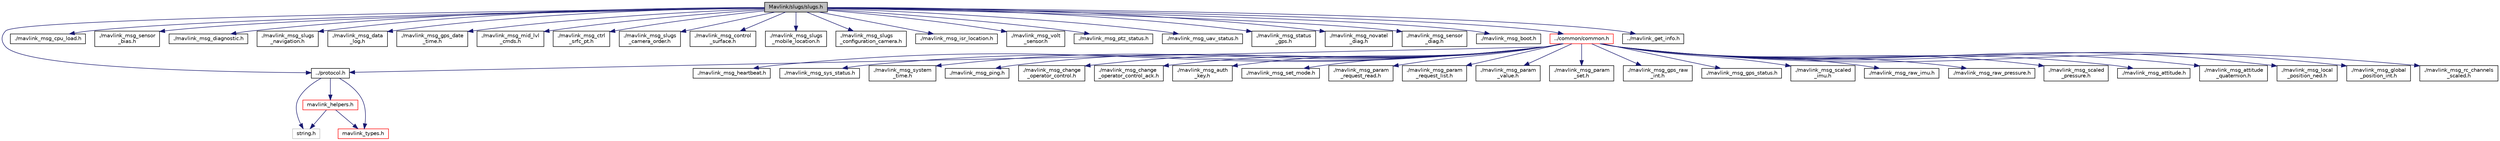 digraph "Mavlink/slugs/slugs.h"
{
  edge [fontname="Helvetica",fontsize="10",labelfontname="Helvetica",labelfontsize="10"];
  node [fontname="Helvetica",fontsize="10",shape=record];
  Node0 [label="Mavlink/slugs/slugs.h",height=0.2,width=0.4,color="black", fillcolor="grey75", style="filled", fontcolor="black"];
  Node0 -> Node1 [color="midnightblue",fontsize="10",style="solid",fontname="Helvetica"];
  Node1 [label="../protocol.h",height=0.2,width=0.4,color="black", fillcolor="white", style="filled",URL="$protocol_8h_source.html"];
  Node1 -> Node2 [color="midnightblue",fontsize="10",style="solid",fontname="Helvetica"];
  Node2 [label="string.h",height=0.2,width=0.4,color="grey75", fillcolor="white", style="filled"];
  Node1 -> Node3 [color="midnightblue",fontsize="10",style="solid",fontname="Helvetica"];
  Node3 [label="mavlink_types.h",height=0.2,width=0.4,color="red", fillcolor="white", style="filled",URL="$mavlink__types_8h_source.html"];
  Node1 -> Node5 [color="midnightblue",fontsize="10",style="solid",fontname="Helvetica"];
  Node5 [label="mavlink_helpers.h",height=0.2,width=0.4,color="red", fillcolor="white", style="filled",URL="$mavlink__helpers_8h_source.html"];
  Node5 -> Node2 [color="midnightblue",fontsize="10",style="solid",fontname="Helvetica"];
  Node5 -> Node3 [color="midnightblue",fontsize="10",style="solid",fontname="Helvetica"];
  Node0 -> Node11 [color="midnightblue",fontsize="10",style="solid",fontname="Helvetica"];
  Node11 [label="./mavlink_msg_cpu_load.h",height=0.2,width=0.4,color="black", fillcolor="white", style="filled",URL="$mavlink__msg__cpu__load_8h_source.html"];
  Node0 -> Node12 [color="midnightblue",fontsize="10",style="solid",fontname="Helvetica"];
  Node12 [label="./mavlink_msg_sensor\l_bias.h",height=0.2,width=0.4,color="black", fillcolor="white", style="filled",URL="$mavlink__msg__sensor__bias_8h_source.html"];
  Node0 -> Node13 [color="midnightblue",fontsize="10",style="solid",fontname="Helvetica"];
  Node13 [label="./mavlink_msg_diagnostic.h",height=0.2,width=0.4,color="black", fillcolor="white", style="filled",URL="$mavlink__msg__diagnostic_8h_source.html"];
  Node0 -> Node14 [color="midnightblue",fontsize="10",style="solid",fontname="Helvetica"];
  Node14 [label="./mavlink_msg_slugs\l_navigation.h",height=0.2,width=0.4,color="black", fillcolor="white", style="filled",URL="$mavlink__msg__slugs__navigation_8h_source.html"];
  Node0 -> Node15 [color="midnightblue",fontsize="10",style="solid",fontname="Helvetica"];
  Node15 [label="./mavlink_msg_data\l_log.h",height=0.2,width=0.4,color="black", fillcolor="white", style="filled",URL="$mavlink__msg__data__log_8h_source.html"];
  Node0 -> Node16 [color="midnightblue",fontsize="10",style="solid",fontname="Helvetica"];
  Node16 [label="./mavlink_msg_gps_date\l_time.h",height=0.2,width=0.4,color="black", fillcolor="white", style="filled",URL="$mavlink__msg__gps__date__time_8h_source.html"];
  Node0 -> Node17 [color="midnightblue",fontsize="10",style="solid",fontname="Helvetica"];
  Node17 [label="./mavlink_msg_mid_lvl\l_cmds.h",height=0.2,width=0.4,color="black", fillcolor="white", style="filled",URL="$mavlink__msg__mid__lvl__cmds_8h_source.html"];
  Node0 -> Node18 [color="midnightblue",fontsize="10",style="solid",fontname="Helvetica"];
  Node18 [label="./mavlink_msg_ctrl\l_srfc_pt.h",height=0.2,width=0.4,color="black", fillcolor="white", style="filled",URL="$mavlink__msg__ctrl__srfc__pt_8h_source.html"];
  Node0 -> Node19 [color="midnightblue",fontsize="10",style="solid",fontname="Helvetica"];
  Node19 [label="./mavlink_msg_slugs\l_camera_order.h",height=0.2,width=0.4,color="black", fillcolor="white", style="filled",URL="$mavlink__msg__slugs__camera__order_8h_source.html"];
  Node0 -> Node20 [color="midnightblue",fontsize="10",style="solid",fontname="Helvetica"];
  Node20 [label="./mavlink_msg_control\l_surface.h",height=0.2,width=0.4,color="black", fillcolor="white", style="filled",URL="$mavlink__msg__control__surface_8h_source.html"];
  Node0 -> Node21 [color="midnightblue",fontsize="10",style="solid",fontname="Helvetica"];
  Node21 [label="./mavlink_msg_slugs\l_mobile_location.h",height=0.2,width=0.4,color="black", fillcolor="white", style="filled",URL="$mavlink__msg__slugs__mobile__location_8h_source.html"];
  Node0 -> Node22 [color="midnightblue",fontsize="10",style="solid",fontname="Helvetica"];
  Node22 [label="./mavlink_msg_slugs\l_configuration_camera.h",height=0.2,width=0.4,color="black", fillcolor="white", style="filled",URL="$mavlink__msg__slugs__configuration__camera_8h_source.html"];
  Node0 -> Node23 [color="midnightblue",fontsize="10",style="solid",fontname="Helvetica"];
  Node23 [label="./mavlink_msg_isr_location.h",height=0.2,width=0.4,color="black", fillcolor="white", style="filled",URL="$mavlink__msg__isr__location_8h_source.html"];
  Node0 -> Node24 [color="midnightblue",fontsize="10",style="solid",fontname="Helvetica"];
  Node24 [label="./mavlink_msg_volt\l_sensor.h",height=0.2,width=0.4,color="black", fillcolor="white", style="filled",URL="$mavlink__msg__volt__sensor_8h_source.html"];
  Node0 -> Node25 [color="midnightblue",fontsize="10",style="solid",fontname="Helvetica"];
  Node25 [label="./mavlink_msg_ptz_status.h",height=0.2,width=0.4,color="black", fillcolor="white", style="filled",URL="$mavlink__msg__ptz__status_8h_source.html"];
  Node0 -> Node26 [color="midnightblue",fontsize="10",style="solid",fontname="Helvetica"];
  Node26 [label="./mavlink_msg_uav_status.h",height=0.2,width=0.4,color="black", fillcolor="white", style="filled",URL="$mavlink__msg__uav__status_8h_source.html"];
  Node0 -> Node27 [color="midnightblue",fontsize="10",style="solid",fontname="Helvetica"];
  Node27 [label="./mavlink_msg_status\l_gps.h",height=0.2,width=0.4,color="black", fillcolor="white", style="filled",URL="$mavlink__msg__status__gps_8h_source.html"];
  Node0 -> Node28 [color="midnightblue",fontsize="10",style="solid",fontname="Helvetica"];
  Node28 [label="./mavlink_msg_novatel\l_diag.h",height=0.2,width=0.4,color="black", fillcolor="white", style="filled",URL="$mavlink__msg__novatel__diag_8h_source.html"];
  Node0 -> Node29 [color="midnightblue",fontsize="10",style="solid",fontname="Helvetica"];
  Node29 [label="./mavlink_msg_sensor\l_diag.h",height=0.2,width=0.4,color="black", fillcolor="white", style="filled",URL="$mavlink__msg__sensor__diag_8h_source.html"];
  Node0 -> Node30 [color="midnightblue",fontsize="10",style="solid",fontname="Helvetica"];
  Node30 [label="./mavlink_msg_boot.h",height=0.2,width=0.4,color="black", fillcolor="white", style="filled",URL="$mavlink__msg__boot_8h_source.html"];
  Node0 -> Node31 [color="midnightblue",fontsize="10",style="solid",fontname="Helvetica"];
  Node31 [label="../common/common.h",height=0.2,width=0.4,color="red", fillcolor="white", style="filled",URL="$common_8h.html",tooltip="MAVLink comm protocol generated from common.xml. "];
  Node31 -> Node1 [color="midnightblue",fontsize="10",style="solid",fontname="Helvetica"];
  Node31 -> Node32 [color="midnightblue",fontsize="10",style="solid",fontname="Helvetica"];
  Node32 [label="./mavlink_msg_heartbeat.h",height=0.2,width=0.4,color="black", fillcolor="white", style="filled",URL="$common_2mavlink__msg__heartbeat_8h_source.html"];
  Node31 -> Node33 [color="midnightblue",fontsize="10",style="solid",fontname="Helvetica"];
  Node33 [label="./mavlink_msg_sys_status.h",height=0.2,width=0.4,color="black", fillcolor="white", style="filled",URL="$mavlink__msg__sys__status_8h_source.html"];
  Node31 -> Node34 [color="midnightblue",fontsize="10",style="solid",fontname="Helvetica"];
  Node34 [label="./mavlink_msg_system\l_time.h",height=0.2,width=0.4,color="black", fillcolor="white", style="filled",URL="$mavlink__msg__system__time_8h_source.html"];
  Node31 -> Node35 [color="midnightblue",fontsize="10",style="solid",fontname="Helvetica"];
  Node35 [label="./mavlink_msg_ping.h",height=0.2,width=0.4,color="black", fillcolor="white", style="filled",URL="$mavlink__msg__ping_8h_source.html"];
  Node31 -> Node36 [color="midnightblue",fontsize="10",style="solid",fontname="Helvetica"];
  Node36 [label="./mavlink_msg_change\l_operator_control.h",height=0.2,width=0.4,color="black", fillcolor="white", style="filled",URL="$mavlink__msg__change__operator__control_8h_source.html"];
  Node31 -> Node37 [color="midnightblue",fontsize="10",style="solid",fontname="Helvetica"];
  Node37 [label="./mavlink_msg_change\l_operator_control_ack.h",height=0.2,width=0.4,color="black", fillcolor="white", style="filled",URL="$mavlink__msg__change__operator__control__ack_8h_source.html"];
  Node31 -> Node38 [color="midnightblue",fontsize="10",style="solid",fontname="Helvetica"];
  Node38 [label="./mavlink_msg_auth\l_key.h",height=0.2,width=0.4,color="black", fillcolor="white", style="filled",URL="$mavlink__msg__auth__key_8h_source.html"];
  Node31 -> Node39 [color="midnightblue",fontsize="10",style="solid",fontname="Helvetica"];
  Node39 [label="./mavlink_msg_set_mode.h",height=0.2,width=0.4,color="black", fillcolor="white", style="filled",URL="$mavlink__msg__set__mode_8h_source.html"];
  Node31 -> Node40 [color="midnightblue",fontsize="10",style="solid",fontname="Helvetica"];
  Node40 [label="./mavlink_msg_param\l_request_read.h",height=0.2,width=0.4,color="black", fillcolor="white", style="filled",URL="$mavlink__msg__param__request__read_8h_source.html"];
  Node31 -> Node41 [color="midnightblue",fontsize="10",style="solid",fontname="Helvetica"];
  Node41 [label="./mavlink_msg_param\l_request_list.h",height=0.2,width=0.4,color="black", fillcolor="white", style="filled",URL="$mavlink__msg__param__request__list_8h_source.html"];
  Node31 -> Node42 [color="midnightblue",fontsize="10",style="solid",fontname="Helvetica"];
  Node42 [label="./mavlink_msg_param\l_value.h",height=0.2,width=0.4,color="black", fillcolor="white", style="filled",URL="$mavlink__msg__param__value_8h_source.html"];
  Node31 -> Node43 [color="midnightblue",fontsize="10",style="solid",fontname="Helvetica"];
  Node43 [label="./mavlink_msg_param\l_set.h",height=0.2,width=0.4,color="black", fillcolor="white", style="filled",URL="$mavlink__msg__param__set_8h_source.html"];
  Node31 -> Node44 [color="midnightblue",fontsize="10",style="solid",fontname="Helvetica"];
  Node44 [label="./mavlink_msg_gps_raw\l_int.h",height=0.2,width=0.4,color="black", fillcolor="white", style="filled",URL="$mavlink__msg__gps__raw__int_8h_source.html"];
  Node31 -> Node45 [color="midnightblue",fontsize="10",style="solid",fontname="Helvetica"];
  Node45 [label="./mavlink_msg_gps_status.h",height=0.2,width=0.4,color="black", fillcolor="white", style="filled",URL="$mavlink__msg__gps__status_8h_source.html"];
  Node31 -> Node46 [color="midnightblue",fontsize="10",style="solid",fontname="Helvetica"];
  Node46 [label="./mavlink_msg_scaled\l_imu.h",height=0.2,width=0.4,color="black", fillcolor="white", style="filled",URL="$mavlink__msg__scaled__imu_8h_source.html"];
  Node31 -> Node47 [color="midnightblue",fontsize="10",style="solid",fontname="Helvetica"];
  Node47 [label="./mavlink_msg_raw_imu.h",height=0.2,width=0.4,color="black", fillcolor="white", style="filled",URL="$mavlink__msg__raw__imu_8h_source.html"];
  Node31 -> Node48 [color="midnightblue",fontsize="10",style="solid",fontname="Helvetica"];
  Node48 [label="./mavlink_msg_raw_pressure.h",height=0.2,width=0.4,color="black", fillcolor="white", style="filled",URL="$mavlink__msg__raw__pressure_8h_source.html"];
  Node31 -> Node49 [color="midnightblue",fontsize="10",style="solid",fontname="Helvetica"];
  Node49 [label="./mavlink_msg_scaled\l_pressure.h",height=0.2,width=0.4,color="black", fillcolor="white", style="filled",URL="$mavlink__msg__scaled__pressure_8h_source.html"];
  Node31 -> Node50 [color="midnightblue",fontsize="10",style="solid",fontname="Helvetica"];
  Node50 [label="./mavlink_msg_attitude.h",height=0.2,width=0.4,color="black", fillcolor="white", style="filled",URL="$mavlink__msg__attitude_8h_source.html"];
  Node31 -> Node51 [color="midnightblue",fontsize="10",style="solid",fontname="Helvetica"];
  Node51 [label="./mavlink_msg_attitude\l_quaternion.h",height=0.2,width=0.4,color="black", fillcolor="white", style="filled",URL="$mavlink__msg__attitude__quaternion_8h_source.html"];
  Node31 -> Node52 [color="midnightblue",fontsize="10",style="solid",fontname="Helvetica"];
  Node52 [label="./mavlink_msg_local\l_position_ned.h",height=0.2,width=0.4,color="black", fillcolor="white", style="filled",URL="$mavlink__msg__local__position__ned_8h_source.html"];
  Node31 -> Node53 [color="midnightblue",fontsize="10",style="solid",fontname="Helvetica"];
  Node53 [label="./mavlink_msg_global\l_position_int.h",height=0.2,width=0.4,color="black", fillcolor="white", style="filled",URL="$mavlink__msg__global__position__int_8h_source.html"];
  Node31 -> Node54 [color="midnightblue",fontsize="10",style="solid",fontname="Helvetica"];
  Node54 [label="./mavlink_msg_rc_channels\l_scaled.h",height=0.2,width=0.4,color="black", fillcolor="white", style="filled",URL="$mavlink__msg__rc__channels__scaled_8h_source.html"];
  Node0 -> Node170 [color="midnightblue",fontsize="10",style="solid",fontname="Helvetica"];
  Node170 [label="../mavlink_get_info.h",height=0.2,width=0.4,color="black", fillcolor="white", style="filled",URL="$mavlink__get__info_8h_source.html"];
}

